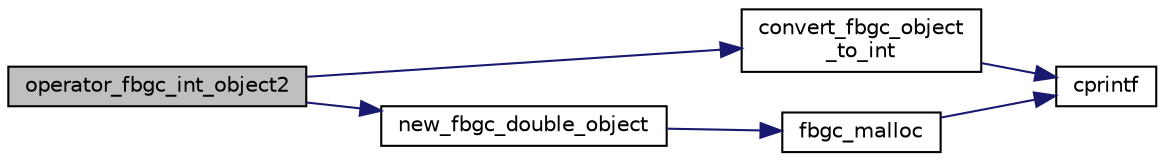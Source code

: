 digraph "operator_fbgc_int_object2"
{
  edge [fontname="Helvetica",fontsize="10",labelfontname="Helvetica",labelfontsize="10"];
  node [fontname="Helvetica",fontsize="10",shape=record];
  rankdir="LR";
  Node51 [label="operator_fbgc_int_object2",height=0.2,width=0.4,color="black", fillcolor="grey75", style="filled", fontcolor="black"];
  Node51 -> Node52 [color="midnightblue",fontsize="10",style="solid",fontname="Helvetica"];
  Node52 [label="convert_fbgc_object\l_to_int",height=0.2,width=0.4,color="black", fillcolor="white", style="filled",URL="$fbgc__object_8c.html#acf2ffa8ce326979fc952be642213461a"];
  Node52 -> Node53 [color="midnightblue",fontsize="10",style="solid",fontname="Helvetica"];
  Node53 [label="cprintf",height=0.2,width=0.4,color="black", fillcolor="white", style="filled",URL="$error_8c.html#a30fee765292b076e015fc846035f2550"];
  Node51 -> Node54 [color="midnightblue",fontsize="10",style="solid",fontname="Helvetica"];
  Node54 [label="new_fbgc_double_object",height=0.2,width=0.4,color="black", fillcolor="white", style="filled",URL="$double__object_8c.html#a08dd93b8f6c56cf7cb6210b63c29dbaf"];
  Node54 -> Node55 [color="midnightblue",fontsize="10",style="solid",fontname="Helvetica"];
  Node55 [label="fbgc_malloc",height=0.2,width=0.4,color="black", fillcolor="white", style="filled",URL="$memory_8c.html#a41dd65ee24d51160659bf94bed90e998"];
  Node55 -> Node53 [color="midnightblue",fontsize="10",style="solid",fontname="Helvetica"];
}
